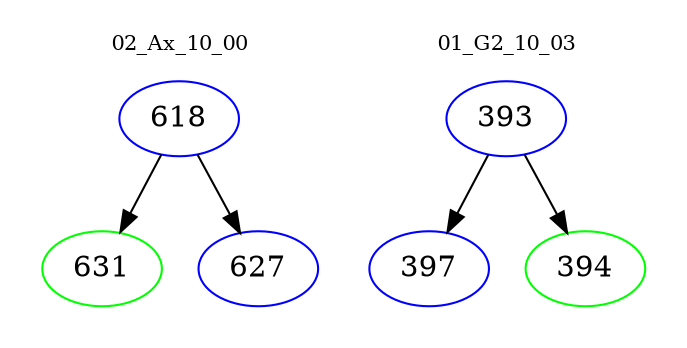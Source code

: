digraph{
subgraph cluster_0 {
color = white
label = "02_Ax_10_00";
fontsize=10;
T0_618 [label="618", color="blue"]
T0_618 -> T0_631 [color="black"]
T0_631 [label="631", color="green"]
T0_618 -> T0_627 [color="black"]
T0_627 [label="627", color="blue"]
}
subgraph cluster_1 {
color = white
label = "01_G2_10_03";
fontsize=10;
T1_393 [label="393", color="blue"]
T1_393 -> T1_397 [color="black"]
T1_397 [label="397", color="blue"]
T1_393 -> T1_394 [color="black"]
T1_394 [label="394", color="green"]
}
}
